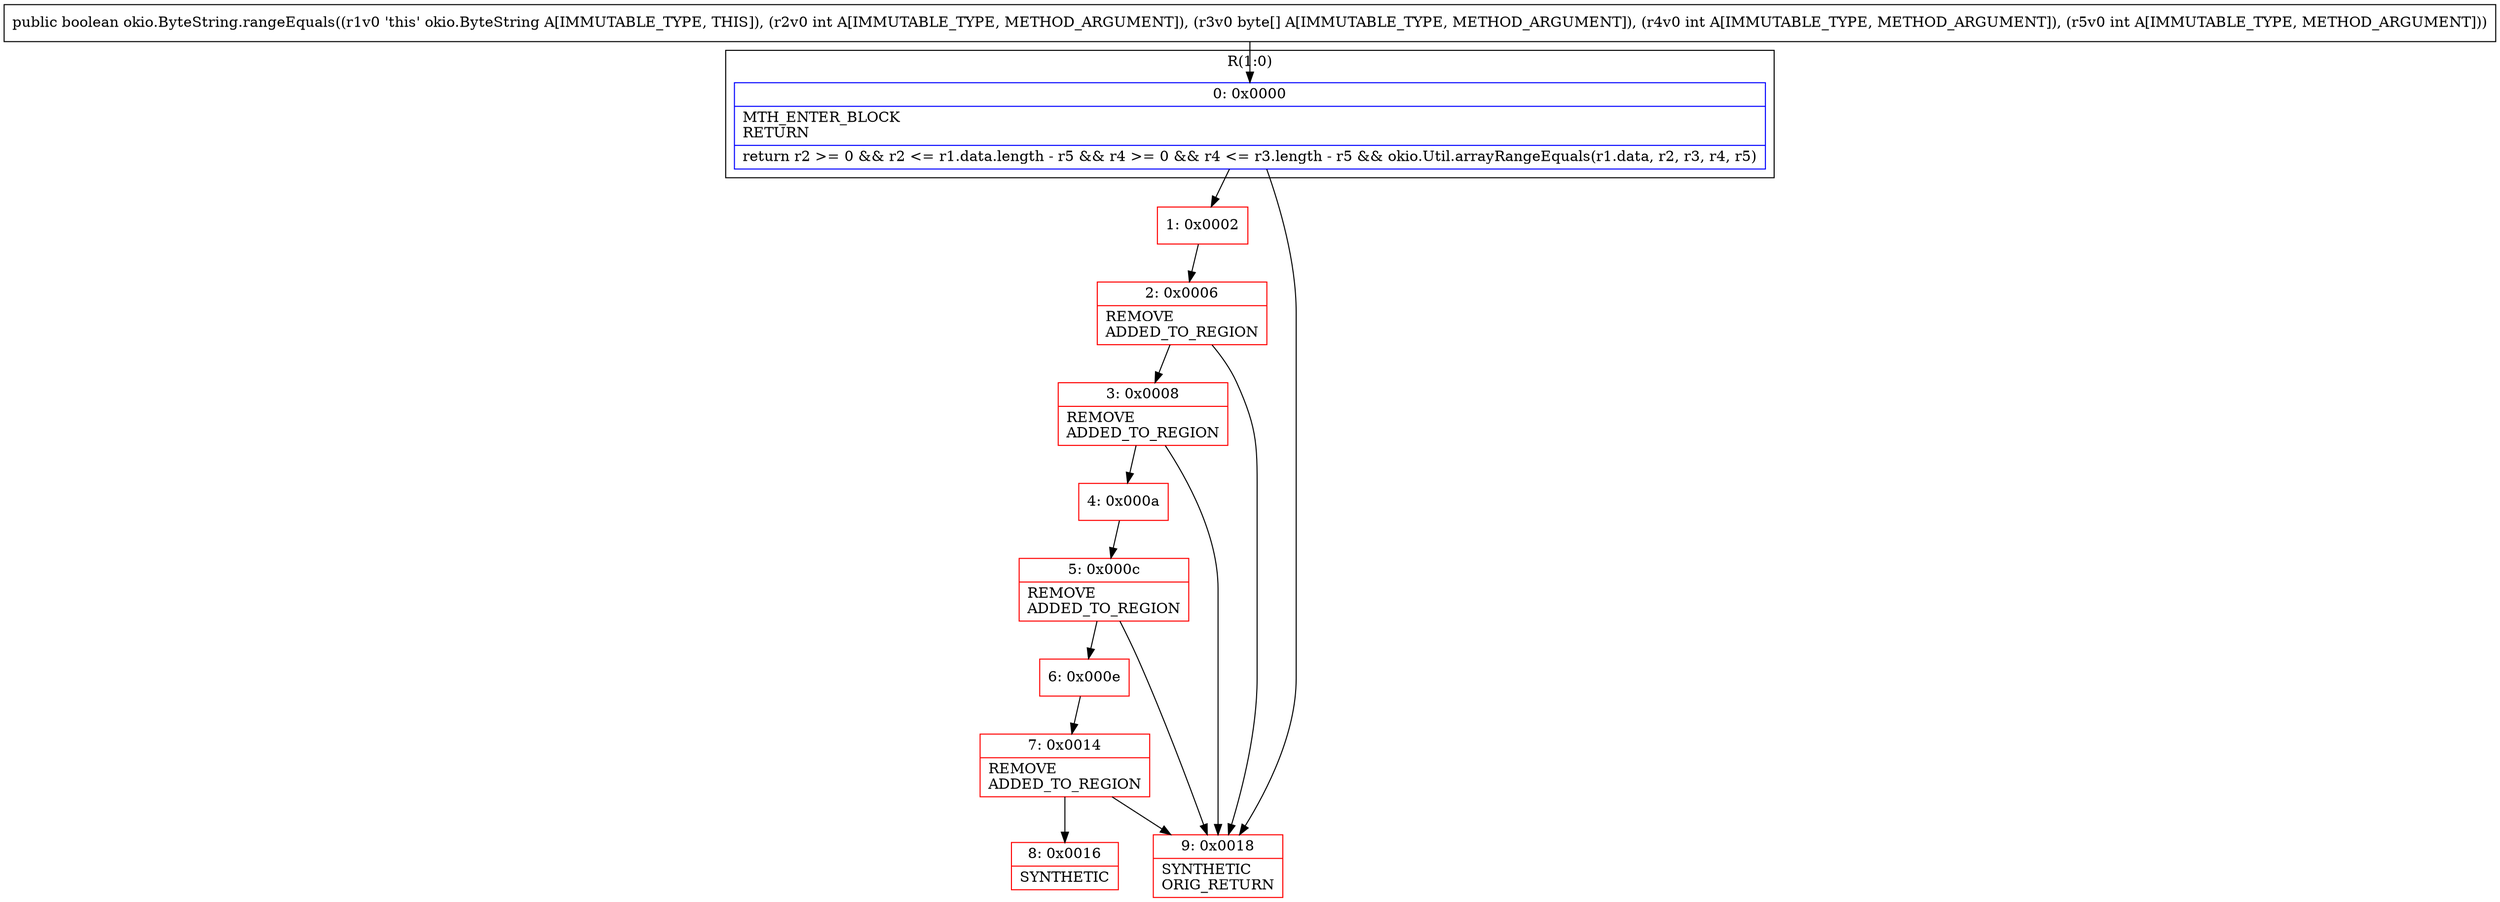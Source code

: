 digraph "CFG forokio.ByteString.rangeEquals(I[BII)Z" {
subgraph cluster_Region_2037969853 {
label = "R(1:0)";
node [shape=record,color=blue];
Node_0 [shape=record,label="{0\:\ 0x0000|MTH_ENTER_BLOCK\lRETURN\l|return r2 \>= 0 && r2 \<= r1.data.length \- r5 && r4 \>= 0 && r4 \<= r3.length \- r5 && okio.Util.arrayRangeEquals(r1.data, r2, r3, r4, r5)\l}"];
}
Node_1 [shape=record,color=red,label="{1\:\ 0x0002}"];
Node_2 [shape=record,color=red,label="{2\:\ 0x0006|REMOVE\lADDED_TO_REGION\l}"];
Node_3 [shape=record,color=red,label="{3\:\ 0x0008|REMOVE\lADDED_TO_REGION\l}"];
Node_4 [shape=record,color=red,label="{4\:\ 0x000a}"];
Node_5 [shape=record,color=red,label="{5\:\ 0x000c|REMOVE\lADDED_TO_REGION\l}"];
Node_6 [shape=record,color=red,label="{6\:\ 0x000e}"];
Node_7 [shape=record,color=red,label="{7\:\ 0x0014|REMOVE\lADDED_TO_REGION\l}"];
Node_8 [shape=record,color=red,label="{8\:\ 0x0016|SYNTHETIC\l}"];
Node_9 [shape=record,color=red,label="{9\:\ 0x0018|SYNTHETIC\lORIG_RETURN\l}"];
MethodNode[shape=record,label="{public boolean okio.ByteString.rangeEquals((r1v0 'this' okio.ByteString A[IMMUTABLE_TYPE, THIS]), (r2v0 int A[IMMUTABLE_TYPE, METHOD_ARGUMENT]), (r3v0 byte[] A[IMMUTABLE_TYPE, METHOD_ARGUMENT]), (r4v0 int A[IMMUTABLE_TYPE, METHOD_ARGUMENT]), (r5v0 int A[IMMUTABLE_TYPE, METHOD_ARGUMENT])) }"];
MethodNode -> Node_0;
Node_0 -> Node_1;
Node_0 -> Node_9;
Node_1 -> Node_2;
Node_2 -> Node_3;
Node_2 -> Node_9;
Node_3 -> Node_4;
Node_3 -> Node_9;
Node_4 -> Node_5;
Node_5 -> Node_6;
Node_5 -> Node_9;
Node_6 -> Node_7;
Node_7 -> Node_8;
Node_7 -> Node_9;
}

